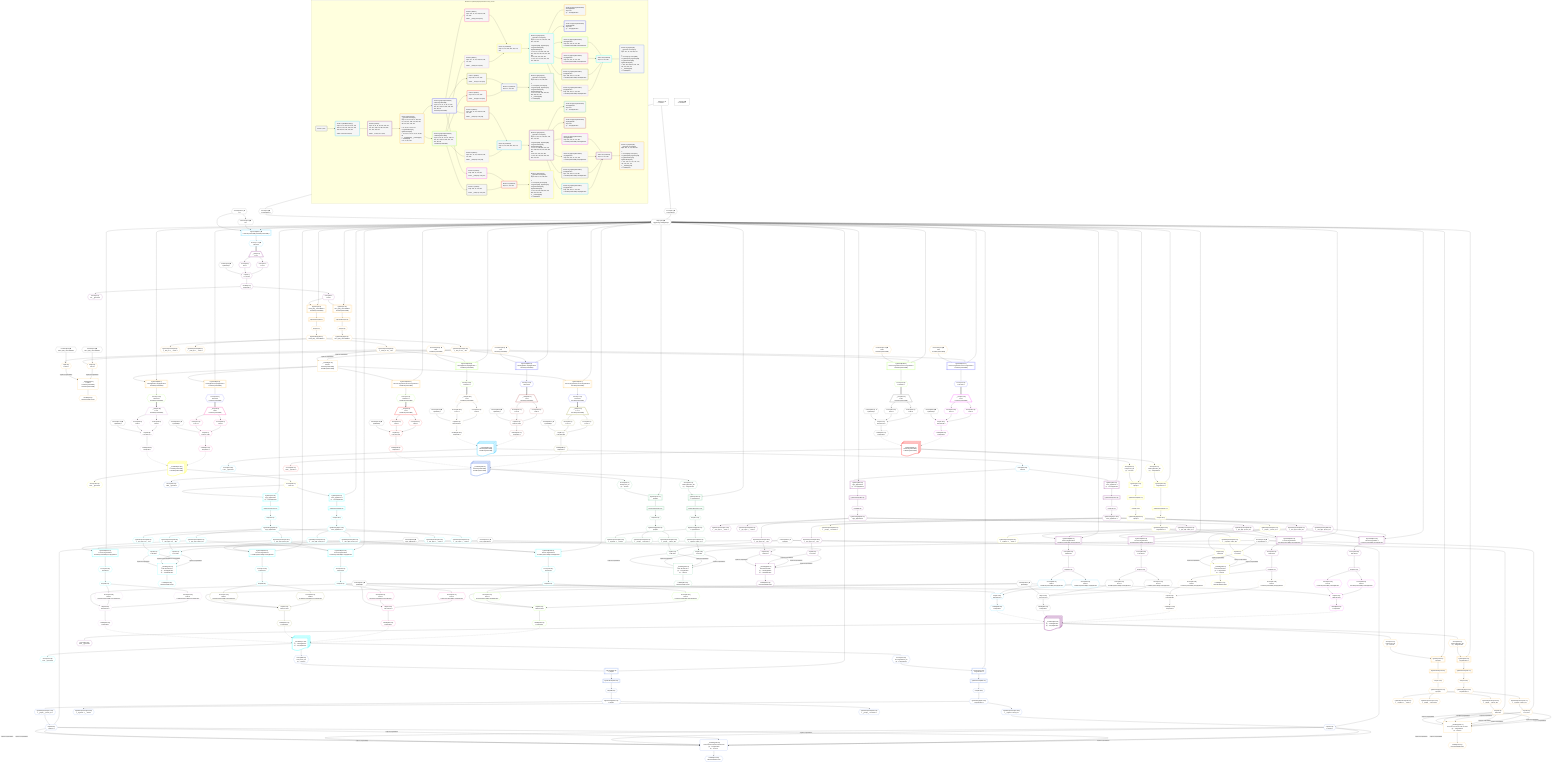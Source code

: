 %%{init: {'themeVariables': { 'fontSize': '12px'}}}%%
graph TD
    classDef path fill:#eee,stroke:#000,color:#000
    classDef plan fill:#fff,stroke-width:1px,color:#000
    classDef itemplan fill:#fff,stroke-width:2px,color:#000
    classDef unbatchedplan fill:#dff,stroke-width:1px,color:#000
    classDef sideeffectplan fill:#fcc,stroke-width:2px,color:#000
    classDef bucket fill:#f6f6f6,color:#000,stroke-width:2px,text-align:left

    subgraph "Buckets for queries/polymorphic/vulns.union_owners"
    Bucket0("Bucket 0 (root)"):::bucket
    Bucket1("Bucket 1 (nullableBoundary)<br />Deps: 11, 12, 786, 19, 51, 83, 139, 186, 147, 194, 237, 258, 279, 285, 349, 396, 357, 404, 443, 451<br /><br />ROOT Connectionᐸ8ᐳ[12]"):::bucket
    Bucket2("Bucket 2 (listItem)<br />Deps: 19, 11, 51, 83, 139, 186, 147, 194, 237, 258, 279, 285, 349, 396, 357, 404, 443, 451<br /><br />ROOT __Item{2}ᐸ777ᐳ[15]"):::bucket
    Bucket3("Bucket 3 (polymorphic)<br />__typename: Access[22]<br />Deps: 11, 23, 51, 83, 22, 139, 186, 147, 194, 237, 258, 279, 285, 349, 396, 357, 404, 443, 451<br /><br />1: 25, 39, 62, 75, 94, 107<br />2: PgSelectRows[34], PgSelectRows[48]<br />ᐳ: 33, 36, 47, 50, 52, 53, 56, 84, 85, 88<br />3: __DataOnly[55], __DataOnly[66]<br />ᐳ: Lambda[54]<br />4: 63, 76, 95, 108"):::bucket
    Bucket4("Bucket 4 (polymorphicPartition)<br />|FirstPartyVulnerability<br />Deps: 11, 52, 62, 75, 63, 76, 139, 186, 237, 258, 279, 285, 349, 396, 443, 451, 56<br />ᐳFirstPartyVulnerability"):::bucket
    Bucket5("Bucket 5 (polymorphicPartition)<br />|ThirdPartyVulnerability<br />Deps: 11, 84, 94, 107, 95, 108, 147, 194, 237, 258, 279, 285, 357, 404, 443, 451, 88<br />ᐳThirdPartyVulnerability"):::bucket
    Bucket6("Bucket 6 (listItem)<br />Deps: 139, 11, 237, 258, 443, 451, 279, 285<br /><br />ROOT __Item{6}ᐸ769ᐳ[120]"):::bucket
    Bucket7("Bucket 7 (listItem)<br />Deps: 186, 11, 279, 285<br /><br />ROOT __Item{7}ᐸ771ᐳ[123]"):::bucket
    Bucket8("Bucket 8 (listItem)<br />Deps: 147, 11, 237, 258, 443, 451, 279, 285<br /><br />ROOT __Item{8}ᐸ770ᐳ[126]"):::bucket
    Bucket9("Bucket 9 (listItem)<br />Deps: 194, 11, 279, 285<br /><br />ROOT __Item{9}ᐸ772ᐳ[129]"):::bucket
    Bucket10("Bucket 10 (combined)<br />Deps: 11, 237, 258, 443, 451, 279, 285"):::bucket
    Bucket11("Bucket 11 (polymorphic)<br />__typename: Access[152]<br />Deps: 11, 154, 237, 258, 152, 443, 451, 279, 285<br /><br />1: PgSelect[156], PgSelect[170]<br />2: PgSelectRows[165], PgSelectRows[179]<br />ᐳ: 164, 167, 178, 181, 238, 239, 242, 243, 244, 259, 260, 263, 264, 265<br />3: 241, 245, 266, 299, 320<br />ᐳ: 240, 778, 779, 780, 781, 254, 275, 308, 329"):::bucket
    Bucket12("Bucket 12 (combined)<br />Deps: 11, 279, 285"):::bucket
    Bucket13("Bucket 13 (polymorphic)<br />__typename: Access[199]<br />Deps: 198, 11, 279, 285, 199<br /><br />1: <br />ᐳ: Access[201], Access[215]<br />2: PgSelect[203], PgSelect[217]<br />3: PgSelectRows[212], PgSelectRows[226]<br />ᐳ: 211, 214, 225, 228, 280, 281, 284, 286, 287, 290<br />4: __DataOnly[283]<br />ᐳ: Lambda[282]"):::bucket
    Bucket14("Bucket 14 (listItem)<br />Deps: 349, 11, 237, 258, 443, 451, 279, 285<br /><br />ROOT __Item{14}ᐸ773ᐳ[229]"):::bucket
    Bucket15("Bucket 15 (listItem)<br />Deps: 396, 11, 279, 285<br /><br />ROOT __Item{15}ᐸ774ᐳ[231]"):::bucket
    Bucket16("Bucket 16 (listItem)<br />Deps: 357, 11, 237, 258, 443, 451, 279, 285<br /><br />ROOT __Item{16}ᐸ775ᐳ[233]"):::bucket
    Bucket17("Bucket 17 (listItem)<br />Deps: 404, 11, 279, 285<br /><br />ROOT __Item{17}ᐸ776ᐳ[235]"):::bucket
    Bucket18("Bucket 18 (combined)<br />Deps: 11, 237, 258, 443, 451, 279, 285"):::bucket
    Bucket19("Bucket 19 (polymorphic)<br />__typename: Access[362]<br />Deps: 11, 364, 237, 258, 362, 443, 451, 279, 285<br /><br />1: PgSelect[366], PgSelect[380]<br />2: PgSelectRows[375], PgSelectRows[389]<br />ᐳ: 374, 377, 388, 391, 503, 504, 507, 508, 509, 524, 525, 528, 529, 530<br />3: 506, 510, 531, 564, 585<br />ᐳ: 505, 782, 783, 784, 785, 519, 540, 573, 594"):::bucket
    Bucket20("Bucket 20 (polymorphicPartition)<br />|AwsApplication<br />Deps: 242<br />(2) ...ᐳAwsApplication"):::bucket
    Bucket21("Bucket 21 (polymorphicPartition)<br />|GcpApplication<br />Deps: 263<br />(2) ...ᐳGcpApplication"):::bucket
    Bucket22("Bucket 22 (polymorphicPartition)<br />|AwsApplication<br />Deps: 254, 443, 11, 279, 285<br />ᐳFirstPartyVulnerabilityᐳAwsApplication"):::bucket
    Bucket23("Bucket 23 (polymorphicPartition)<br />|GcpApplication<br />Deps: 275, 451, 11, 279, 285<br />ᐳFirstPartyVulnerabilityᐳGcpApplication"):::bucket
    Bucket24("Bucket 24 (polymorphicPartition)<br />|AwsApplication<br />Deps: 308, 443, 11, 279, 285<br />ᐳThirdPartyVulnerabilityᐳAwsApplication"):::bucket
    Bucket25("Bucket 25 (polymorphicPartition)<br />|GcpApplication<br />Deps: 329, 451, 11, 279, 285<br />ᐳThirdPartyVulnerabilityᐳGcpApplication"):::bucket
    Bucket26("Bucket 26 (combined)<br />Deps: 11, 279, 285"):::bucket
    Bucket27("Bucket 27 (polymorphic)<br />__typename: Access[409]<br />Deps: 408, 11, 279, 285, 409<br /><br />1: <br />ᐳ: Access[411], Access[425]<br />2: PgSelect[413], PgSelect[427]<br />3: PgSelectRows[422], PgSelectRows[436]<br />ᐳ: 421, 424, 435, 438, 545, 546, 549, 551, 552, 555<br />4: __DataOnly[548]<br />ᐳ: Lambda[547]"):::bucket
    Bucket28("Bucket 28 (combined)<br />Deps: 11, 279, 285"):::bucket
    Bucket29("Bucket 29 (polymorphic)<br />__typename: Access[472]<br />Deps: 471, 11, 279, 285, 472<br /><br />1: <br />ᐳ: Access[474], Access[488]<br />2: PgSelect[476], PgSelect[490]<br />3: PgSelectRows[485], PgSelectRows[499]<br />ᐳ: 484, 487, 498, 501, 611, 612, 615, 617, 618, 621<br />4: __DataOnly[614]<br />ᐳ: Lambda[613]"):::bucket
    Bucket30("Bucket 30 (polymorphicPartition)<br />|AwsApplication<br />Deps: 507<br />(2) ...ᐳAwsApplication"):::bucket
    Bucket31("Bucket 31 (polymorphicPartition)<br />|GcpApplication<br />Deps: 528<br />(2) ...ᐳGcpApplication"):::bucket
    Bucket32("Bucket 32 (polymorphicPartition)<br />|AwsApplication<br />Deps: 519, 443, 11, 279, 285<br />ᐳFirstPartyVulnerabilityᐳAwsApplication"):::bucket
    Bucket33("Bucket 33 (polymorphicPartition)<br />|GcpApplication<br />Deps: 540, 451, 11, 279, 285<br />ᐳFirstPartyVulnerabilityᐳGcpApplication"):::bucket
    Bucket34("Bucket 34 (polymorphicPartition)<br />|AwsApplication<br />Deps: 573, 443, 11, 279, 285<br />ᐳThirdPartyVulnerabilityᐳAwsApplication"):::bucket
    Bucket35("Bucket 35 (polymorphicPartition)<br />|GcpApplication<br />Deps: 594, 451, 11, 279, 285<br />ᐳThirdPartyVulnerabilityᐳGcpApplication"):::bucket
    Bucket36("Bucket 36 (combined)<br />Deps: 11, 279, 285"):::bucket
    Bucket37("Bucket 37 (polymorphic)<br />__typename: Access[691]<br />Deps: 690, 11, 279, 285, 691<br /><br />1: <br />ᐳ: Access[693], Access[707]<br />2: PgSelect[695], PgSelect[709]<br />3: PgSelectRows[704], PgSelectRows[718]<br />ᐳ: 703, 706, 717, 720, 722, 723, 726, 728, 729, 732<br />4: __DataOnly[725]<br />ᐳ: Lambda[724]"):::bucket
    end
    Bucket0 --> Bucket1
    Bucket1 --> Bucket2
    Bucket2 --> Bucket3
    Bucket3 --> Bucket4 & Bucket5
    Bucket4 --> Bucket6 & Bucket7 & Bucket14 & Bucket15
    Bucket5 --> Bucket8 & Bucket9 & Bucket16 & Bucket17
    Bucket6 --> Bucket10
    Bucket7 --> Bucket12
    Bucket8 --> Bucket10
    Bucket9 --> Bucket12
    Bucket10 --> Bucket11
    Bucket11 --> Bucket20 & Bucket21 & Bucket22 & Bucket23 & Bucket24 & Bucket25
    Bucket12 --> Bucket13
    Bucket14 --> Bucket18
    Bucket15 --> Bucket26
    Bucket16 --> Bucket18
    Bucket17 --> Bucket26
    Bucket18 --> Bucket19
    Bucket19 --> Bucket30 & Bucket31 & Bucket32 & Bucket33 & Bucket34 & Bucket35
    Bucket22 --> Bucket28
    Bucket23 --> Bucket28
    Bucket24 --> Bucket28
    Bucket25 --> Bucket28
    Bucket26 --> Bucket27
    Bucket28 --> Bucket29
    Bucket32 --> Bucket36
    Bucket33 --> Bucket36
    Bucket34 --> Bucket36
    Bucket35 --> Bucket36
    Bucket36 --> Bucket37

    %% plan dependencies
    Object11{{"Object[11∈0] ➊<br />ᐸ{pgSettings,withPgClient}ᐳ"}}:::plan
    Access9{{"Access[9∈0] ➊<br />ᐸ2.pgSettingsᐳ"}}:::plan
    Access10{{"Access[10∈0] ➊<br />ᐸ2.withPgClientᐳ"}}:::plan
    Access9 & Access10 --> Object11
    __Value2["__Value[2∈0] ➊<br />ᐸcontextᐳ"]:::plan
    __Value2 --> Access9
    __Value2 --> Access10
    Connection12{{"Connection[12∈0] ➊<br />ᐸ8ᐳ"}}:::plan
    Constant786{{"Constant[786∈0] ➊<br />ᐸ2ᐳ"}}:::plan
    Constant786 --> Connection12
    __Value4["__Value[4∈0] ➊<br />ᐸrootValueᐳ"]:::plan
    Constant19{{"Constant[19∈0] ➊<br />ᐸ[HIDDEN]ᐳ"}}:::plan
    Constant51{{"Constant[51∈0] ➊<br />ᐸ'first_party_vulnerabilities'ᐳ"}}:::plan
    Constant83{{"Constant[83∈0] ➊<br />ᐸ'third_party_vulnerabilities'ᐳ"}}:::plan
    Constant139{{"Constant[139∈0] ➊<br />ᐸ[HIDDEN]ᐳ"}}:::plan
    Constant147{{"Constant[147∈0] ➊<br />ᐸ[HIDDEN]ᐳ"}}:::plan
    Constant186{{"Constant[186∈0] ➊<br />ᐸ[HIDDEN]ᐳ"}}:::plan
    Constant194{{"Constant[194∈0] ➊<br />ᐸ[HIDDEN]ᐳ"}}:::plan
    Constant237{{"Constant[237∈0] ➊<br />ᐸ'aws_applications'ᐳ"}}:::plan
    Constant258{{"Constant[258∈0] ➊<br />ᐸ'gcp_applications'ᐳ"}}:::plan
    Constant279{{"Constant[279∈0] ➊<br />ᐸ'organizations'ᐳ"}}:::plan
    Constant285{{"Constant[285∈0] ➊<br />ᐸ'people'ᐳ"}}:::plan
    Constant349{{"Constant[349∈0] ➊<br />ᐸ[HIDDEN]ᐳ"}}:::plan
    Constant357{{"Constant[357∈0] ➊<br />ᐸ[HIDDEN]ᐳ"}}:::plan
    Constant396{{"Constant[396∈0] ➊<br />ᐸ[HIDDEN]ᐳ"}}:::plan
    Constant404{{"Constant[404∈0] ➊<br />ᐸ[HIDDEN]ᐳ"}}:::plan
    Constant443{{"Constant[443∈0] ➊<br />ᐸ[HIDDEN]ᐳ"}}:::plan
    Constant451{{"Constant[451∈0] ➊<br />ᐸ[HIDDEN]ᐳ"}}:::plan
    PgUnionAll13[["PgUnionAll[13∈1] ➊<br />ᐸFirstPartyVulnerability,ThirdPartyVulnerabilityᐳ"]]:::plan
    Object11 & Connection12 & Constant786 --> PgUnionAll13
    Access777{{"Access[777∈1] ➊<br />ᐸ13.itemsᐳ"}}:::plan
    PgUnionAll13 --> Access777
    List20{{"List[20∈2]<br />ᐸ17,18,19ᐳ"}}:::plan
    Access17{{"Access[17∈2]<br />ᐸ15.0ᐳ"}}:::plan
    Access18{{"Access[18∈2]<br />ᐸ15.1ᐳ"}}:::plan
    Access17 & Access18 & Constant19 --> List20
    __Item15[/"__Item[15∈2]<br />ᐸ777ᐳ"\]:::itemplan
    Access777 ==> __Item15
    __Item15 --> Access17
    __Item15 --> Access18
    Lambda21{{"Lambda[21∈2]<br />ᐸtoSpecifierᐳ"}}:::plan
    List20 --> Lambda21
    Access22{{"Access[22∈2]<br />ᐸ21.__typenameᐳ"}}:::plan
    Lambda21 --> Access22
    Access23{{"Access[23∈2]<br />ᐸ21.idᐳ"}}:::plan
    Lambda21 --> Access23
    PgSelect25[["PgSelect[25∈3]<br />ᐸfirst_party_vulnerabilitiesᐳ<br />ᐳFirstPartyVulnerability"]]:::plan
    Object11 & Access23 --> PgSelect25
    PgSelect39[["PgSelect[39∈3]<br />ᐸthird_party_vulnerabilitiesᐳ<br />ᐳThirdPartyVulnerability"]]:::plan
    Object11 & Access23 --> PgSelect39
    List53{{"List[53∈3]^<br />ᐸ51,52ᐳ"}}:::plan
    PgClassExpression52{{"PgClassExpression[52∈3]^<br />ᐸ__first_pa...ies__.”id”ᐳ"}}:::plan
    Constant51 & PgClassExpression52 --> List53
    __DataOnly55["__DataOnly[55∈3]<br />ᐸ53,85ᐳ<br />ᐳFirstPartyVulnerability<br />ᐳThirdPartyVulnerability"]:::plan
    List85{{"List[85∈3]^<br />ᐸ83,84ᐳ"}}:::plan
    List53 -->|"trapError;trapInhibited"| __DataOnly55
    List85 -->|"trapError;trapInhibited"| __DataOnly55
    PgUnionAll63[["PgUnionAll[63∈3]<br />ᐸAwsApplication,GcpApplicationᐳ<br />ᐳFirstPartyVulnerability"]]:::plan
    __DataOnly66["__DataOnly[66∈3]<br />ᐸ52,84ᐳ<br />ᐳFirstPartyVulnerability<br />ᐳThirdPartyVulnerability"]:::plan
    Object11 & __DataOnly66 --> PgUnionAll63
    PgClassExpression84{{"PgClassExpression[84∈3]^<br />ᐸ__third_pa...ies__.”id”ᐳ"}}:::plan
    PgClassExpression52 -->|"trapError;trapInhibited"| __DataOnly66
    PgClassExpression84 -->|"trapError;trapInhibited"| __DataOnly66
    PgUnionAll76[["PgUnionAll[76∈3]<br />ᐸPerson,Organization,Person,Organizationᐳ<br />ᐳFirstPartyVulnerability"]]:::plan
    Object11 & __DataOnly66 --> PgUnionAll76
    Constant83 & PgClassExpression84 --> List85
    PgUnionAll95[["PgUnionAll[95∈3]<br />ᐸAwsApplication,GcpApplicationᐳ<br />ᐳThirdPartyVulnerability"]]:::plan
    Object11 & __DataOnly66 --> PgUnionAll95
    PgUnionAll108[["PgUnionAll[108∈3]<br />ᐸPerson,Organization,Person,Organizationᐳ<br />ᐳThirdPartyVulnerability"]]:::plan
    Object11 & __DataOnly66 --> PgUnionAll108
    First33{{"First[33∈3]^"}}:::plan
    PgSelectRows34[["PgSelectRows[34∈3]^"]]:::plan
    PgSelectRows34 --> First33
    PgSelect25 --> PgSelectRows34
    PgSelectSingle36{{"PgSelectSingle[36∈3]^<br />ᐸfirst_party_vulnerabilitiesᐳ"}}:::plan
    First33 --> PgSelectSingle36
    First47{{"First[47∈3]^"}}:::plan
    PgSelectRows48[["PgSelectRows[48∈3]^"]]:::plan
    PgSelectRows48 --> First47
    PgSelect39 --> PgSelectRows48
    PgSelectSingle50{{"PgSelectSingle[50∈3]^<br />ᐸthird_party_vulnerabilitiesᐳ"}}:::plan
    First47 --> PgSelectSingle50
    PgSelectSingle36 --> PgClassExpression52
    Lambda54{{"Lambda[54∈3]^<br />ᐸbase64JSONEncodeᐳ"}}:::plan
    __DataOnly55 --> Lambda54
    PgClassExpression56{{"PgClassExpression[56∈3]^<br />ᐸ__first_pa...s__.”name”ᐳ"}}:::plan
    PgSelectSingle36 --> PgClassExpression56
    PgSelectSingle50 --> PgClassExpression84
    PgClassExpression88{{"PgClassExpression[88∈3]^<br />ᐸ__third_pa...s__.”name”ᐳ"}}:::plan
    PgSelectSingle50 --> PgClassExpression88
    Connection62{{"Connection[62∈3] ➊<br />ᐸ57ᐳ<br />ᐳFirstPartyVulnerability"}}:::plan
    Connection75{{"Connection[75∈3] ➊<br />ᐸ68ᐳ<br />ᐳFirstPartyVulnerability"}}:::plan
    Connection94{{"Connection[94∈3] ➊<br />ᐸ89ᐳ<br />ᐳThirdPartyVulnerability"}}:::plan
    Connection107{{"Connection[107∈3] ➊<br />ᐸ100ᐳ<br />ᐳThirdPartyVulnerability"}}:::plan
    PgUnionAll119[["PgUnionAll[119∈4]<br />ᐸAwsApplication,GcpApplicationᐳ<br />ᐳFirstPartyVulnerability"]]:::plan
    Object11 & PgClassExpression52 & Connection62 --> PgUnionAll119
    PgUnionAll122[["PgUnionAll[122∈4]<br />ᐸPerson,Organization,Person,Organizationᐳ<br />ᐳFirstPartyVulnerability"]]:::plan
    Object11 & PgClassExpression52 & Connection75 --> PgUnionAll122
    Access769{{"Access[769∈4]<br />ᐸ63.itemsᐳ<br />ᐳFirstPartyVulnerability"}}:::plan
    PgUnionAll63 --> Access769
    Access771{{"Access[771∈4]<br />ᐸ76.itemsᐳ<br />ᐳFirstPartyVulnerability"}}:::plan
    PgUnionAll76 --> Access771
    Access773{{"Access[773∈4]^<br />ᐸ119.itemsᐳ"}}:::plan
    PgUnionAll119 --> Access773
    Access774{{"Access[774∈4]^<br />ᐸ122.itemsᐳ"}}:::plan
    PgUnionAll122 --> Access774
    List140{{"List[140∈6]^<br />ᐸ135,137,139ᐳ"}}:::plan
    Access135{{"Access[135∈6]^<br />ᐸ120.0ᐳ"}}:::plan
    Access137{{"Access[137∈6]^<br />ᐸ120.1ᐳ"}}:::plan
    Access135 & Access137 & Constant139 --> List140
    __Item120[/"__Item[120∈6]<br />ᐸ769ᐳ<br />ᐳFirstPartyVulnerability"\]:::itemplan
    Access769 ==> __Item120
    __Item120 --> Access135
    __Item120 --> Access137
    Lambda141{{"Lambda[141∈6]^<br />ᐸtoSpecifierᐳ"}}:::plan
    List140 --> Lambda141
    Access152{{"Access[152∈10]^<br />ᐸ151.__typenameᐳ"}}:::plan
    __Value151:::plan@{shape: docs, label: "__Combined[151∈10]<br />ᐳFirstPartyVulnerability<br />ᐳThirdPartyVulnerability"}
    __Value151 --> Access152
    Access154{{"Access[154∈10]^<br />ᐸ151.idᐳ"}}:::plan
    __Value151 --> Access154
    __DataOnly241["__DataOnly[241∈11]<br />ᐸ239,260,239,260ᐳ<br />(2) ...ᐳAwsApplication<br />(2) ...ᐳGcpApplication"]:::plan
    List239{{"List[239∈11]^<br />ᐸ237,238ᐳ"}}:::plan
    List260{{"List[260∈11]^<br />ᐸ258,259ᐳ"}}:::plan
    List239 -->|"trapError;trapInhibited"| __DataOnly241
    List260 -->|"trapError;trapInhibited"| __DataOnly241
    List239 -->|"trapError;trapInhibited"| __DataOnly241
    List260 -->|"trapError;trapInhibited"| __DataOnly241
    PgUnionAll245[["PgUnionAll[245∈11]<br />ᐸPerson,Organizationᐳ<br />ᐳFirstPartyVulnerabilityᐳAwsApplication"]]:::plan
    PgClassExpression243{{"PgClassExpression[243∈11]^<br />ᐸ__aws_appl...person_id”ᐳ"}}:::plan
    PgClassExpression244{{"PgClassExpression[244∈11]^<br />ᐸ__aws_appl...zation_id”ᐳ"}}:::plan
    Object11 & PgClassExpression243 & PgClassExpression244 --> PgUnionAll245
    PgUnionAll266[["PgUnionAll[266∈11]<br />ᐸPerson,Organizationᐳ<br />ᐳFirstPartyVulnerabilityᐳGcpApplication"]]:::plan
    PgClassExpression264{{"PgClassExpression[264∈11]^<br />ᐸ__gcp_appl...person_id”ᐳ"}}:::plan
    PgClassExpression265{{"PgClassExpression[265∈11]^<br />ᐸ__gcp_appl...zation_id”ᐳ"}}:::plan
    Object11 & PgClassExpression264 & PgClassExpression265 --> PgUnionAll266
    PgUnionAll299[["PgUnionAll[299∈11]<br />ᐸPerson,Organizationᐳ<br />ᐳThirdPartyVulnerabilityᐳAwsApplication"]]:::plan
    Object11 & PgClassExpression243 & PgClassExpression244 --> PgUnionAll299
    PgUnionAll320[["PgUnionAll[320∈11]<br />ᐸPerson,Organizationᐳ<br />ᐳThirdPartyVulnerabilityᐳGcpApplication"]]:::plan
    Object11 & PgClassExpression264 & PgClassExpression265 --> PgUnionAll320
    PgSelect156[["PgSelect[156∈11]<br />ᐸaws_applicationsᐳ<br />(2) ...ᐳAwsApplication"]]:::plan
    Object11 & Access154 --> PgSelect156
    PgSelect170[["PgSelect[170∈11]<br />ᐸgcp_applicationsᐳ<br />(2) ...ᐳGcpApplication"]]:::plan
    Object11 & Access154 --> PgSelect170
    PgClassExpression238{{"PgClassExpression[238∈11]^<br />ᐸ__aws_appl...ons__.”id”ᐳ"}}:::plan
    Constant237 & PgClassExpression238 --> List239
    PgClassExpression259{{"PgClassExpression[259∈11]^<br />ᐸ__gcp_appl...ons__.”id”ᐳ"}}:::plan
    Constant258 & PgClassExpression259 --> List260
    First164{{"First[164∈11]^"}}:::plan
    PgSelectRows165[["PgSelectRows[165∈11]^"]]:::plan
    PgSelectRows165 --> First164
    PgSelect156 --> PgSelectRows165
    PgSelectSingle167{{"PgSelectSingle[167∈11]^<br />ᐸaws_applicationsᐳ"}}:::plan
    First164 --> PgSelectSingle167
    First178{{"First[178∈11]^"}}:::plan
    PgSelectRows179[["PgSelectRows[179∈11]^"]]:::plan
    PgSelectRows179 --> First178
    PgSelect170 --> PgSelectRows179
    PgSelectSingle181{{"PgSelectSingle[181∈11]^<br />ᐸgcp_applicationsᐳ"}}:::plan
    First178 --> PgSelectSingle181
    PgSelectSingle167 --> PgClassExpression238
    Lambda240{{"Lambda[240∈11]^<br />ᐸbase64JSONEncodeᐳ"}}:::plan
    __DataOnly241 --> Lambda240
    PgClassExpression242{{"PgClassExpression[242∈11]^<br />ᐸ__aws_appl...s__.”name”ᐳ"}}:::plan
    PgSelectSingle167 --> PgClassExpression242
    PgSelectSingle167 --> PgClassExpression243
    PgSelectSingle167 --> PgClassExpression244
    First254{{"First[254∈11]^"}}:::plan
    Access778{{"Access[778∈11]^<br />ᐸ245.itemsᐳ"}}:::plan
    Access778 --> First254
    PgSelectSingle181 --> PgClassExpression259
    PgClassExpression263{{"PgClassExpression[263∈11]^<br />ᐸ__gcp_appl...s__.”name”ᐳ"}}:::plan
    PgSelectSingle181 --> PgClassExpression263
    PgSelectSingle181 --> PgClassExpression264
    PgSelectSingle181 --> PgClassExpression265
    First275{{"First[275∈11]^"}}:::plan
    Access780{{"Access[780∈11]^<br />ᐸ266.itemsᐳ"}}:::plan
    Access780 --> First275
    First308{{"First[308∈11]^"}}:::plan
    Access779{{"Access[779∈11]^<br />ᐸ299.itemsᐳ"}}:::plan
    Access779 --> First308
    First329{{"First[329∈11]^"}}:::plan
    Access781{{"Access[781∈11]^<br />ᐸ320.itemsᐳ"}}:::plan
    Access781 --> First329
    PgUnionAll245 --> Access778
    PgUnionAll299 --> Access779
    PgUnionAll266 --> Access780
    PgUnionAll320 --> Access781
    List444{{"List[444∈22]^<br />ᐸ439,441,443ᐳ"}}:::plan
    Access439{{"Access[439∈22]<br />ᐸ254.0ᐳ<br />ᐳFirstPartyVulnerabilityᐳAwsApplication"}}:::plan
    Access441{{"Access[441∈22]<br />ᐸ254.1ᐳ<br />ᐳFirstPartyVulnerabilityᐳAwsApplication"}}:::plan
    Access439 & Access441 & Constant443 --> List444
    First254 --> Access439
    First254 --> Access441
    Lambda445{{"Lambda[445∈22]^<br />ᐸtoSpecifierᐳ"}}:::plan
    List444 --> Lambda445
    Access472{{"Access[472∈28]^<br />ᐸ471.__typenameᐳ"}}:::plan
    __Value471:::plan@{shape: docs, label: "__Combined[471∈28]<br />(2) ...ᐳAwsApplication<br />(2) ...ᐳGcpApplication"}
    __Value471 --> Access472
    __DataOnly614["__DataOnly[614∈29]<br />ᐸ612,618,612,618,612,618,612,618ᐳ<br />(4) ...ᐳOrganization<br />(4) ...ᐳPerson"]:::plan
    List612{{"List[612∈29]^<br />ᐸ279,611ᐳ"}}:::plan
    List618{{"List[618∈29]^<br />ᐸ285,617ᐳ"}}:::plan
    List612 -->|"trapError;trapInhibited"| __DataOnly614
    List618 -->|"trapError;trapInhibited"| __DataOnly614
    List612 -->|"trapError;trapInhibited"| __DataOnly614
    List618 -->|"trapError;trapInhibited"| __DataOnly614
    List612 -->|"trapError;trapInhibited"| __DataOnly614
    List618 -->|"trapError;trapInhibited"| __DataOnly614
    List612 -->|"trapError;trapInhibited"| __DataOnly614
    List618 -->|"trapError;trapInhibited"| __DataOnly614
    PgSelect476[["PgSelect[476∈29]^<br />ᐸorganizationsᐳ"]]:::plan
    Access474{{"Access[474∈29]<br />ᐸ471.organization_idᐳ<br />(4) ...ᐳOrganization"}}:::plan
    Object11 & Access474 --> PgSelect476
    PgSelect490[["PgSelect[490∈29]^<br />ᐸpeopleᐳ"]]:::plan
    Access488{{"Access[488∈29]<br />ᐸ471.person_idᐳ<br />(4) ...ᐳPerson"}}:::plan
    Object11 & Access488 --> PgSelect490
    PgClassExpression611{{"PgClassExpression[611∈29]^<br />ᐸ__organiza...zation_id”ᐳ"}}:::plan
    Constant279 & PgClassExpression611 --> List612
    PgClassExpression617{{"PgClassExpression[617∈29]^<br />ᐸ__people__.”person_id”ᐳ"}}:::plan
    Constant285 & PgClassExpression617 --> List618
    __Value471 --> Access474
    First484{{"First[484∈29]^"}}:::plan
    PgSelectRows485[["PgSelectRows[485∈29]^"]]:::plan
    PgSelectRows485 --> First484
    PgSelect476 --> PgSelectRows485
    PgSelectSingle487{{"PgSelectSingle[487∈29]^<br />ᐸorganizationsᐳ"}}:::plan
    First484 --> PgSelectSingle487
    __Value471 --> Access488
    First498{{"First[498∈29]^"}}:::plan
    PgSelectRows499[["PgSelectRows[499∈29]^"]]:::plan
    PgSelectRows499 --> First498
    PgSelect490 --> PgSelectRows499
    PgSelectSingle501{{"PgSelectSingle[501∈29]^<br />ᐸpeopleᐳ"}}:::plan
    First498 --> PgSelectSingle501
    PgSelectSingle487 --> PgClassExpression611
    Lambda613{{"Lambda[613∈29]^<br />ᐸbase64JSONEncodeᐳ"}}:::plan
    __DataOnly614 --> Lambda613
    PgClassExpression615{{"PgClassExpression[615∈29]^<br />ᐸ__organiza...s__.”name”ᐳ"}}:::plan
    PgSelectSingle487 --> PgClassExpression615
    PgSelectSingle501 --> PgClassExpression617
    PgClassExpression621{{"PgClassExpression[621∈29]^<br />ᐸ__people__.”username”ᐳ"}}:::plan
    PgSelectSingle501 --> PgClassExpression621
    List452{{"List[452∈23]^<br />ᐸ447,449,451ᐳ"}}:::plan
    Access447{{"Access[447∈23]<br />ᐸ275.0ᐳ<br />ᐳFirstPartyVulnerabilityᐳGcpApplication"}}:::plan
    Access449{{"Access[449∈23]<br />ᐸ275.1ᐳ<br />ᐳFirstPartyVulnerabilityᐳGcpApplication"}}:::plan
    Access447 & Access449 & Constant451 --> List452
    First275 --> Access447
    First275 --> Access449
    Lambda453{{"Lambda[453∈23]^<br />ᐸtoSpecifierᐳ"}}:::plan
    List452 --> Lambda453
    List460{{"List[460∈24]^<br />ᐸ455,457,443ᐳ"}}:::plan
    Access455{{"Access[455∈24]<br />ᐸ308.0ᐳ<br />ᐳThirdPartyVulnerabilityᐳAwsApplication"}}:::plan
    Access457{{"Access[457∈24]<br />ᐸ308.1ᐳ<br />ᐳThirdPartyVulnerabilityᐳAwsApplication"}}:::plan
    Access455 & Access457 & Constant443 --> List460
    First308 --> Access455
    First308 --> Access457
    Lambda461{{"Lambda[461∈24]^<br />ᐸtoSpecifierᐳ"}}:::plan
    List460 --> Lambda461
    List468{{"List[468∈25]^<br />ᐸ463,465,451ᐳ"}}:::plan
    Access463{{"Access[463∈25]<br />ᐸ329.0ᐳ<br />ᐳThirdPartyVulnerabilityᐳGcpApplication"}}:::plan
    Access465{{"Access[465∈25]<br />ᐸ329.1ᐳ<br />ᐳThirdPartyVulnerabilityᐳGcpApplication"}}:::plan
    Access463 & Access465 & Constant451 --> List468
    First329 --> Access463
    First329 --> Access465
    Lambda469{{"Lambda[469∈25]^<br />ᐸtoSpecifierᐳ"}}:::plan
    List468 --> Lambda469
    List187{{"List[187∈7]^<br />ᐸ182,184,186ᐳ"}}:::plan
    Access182{{"Access[182∈7]^<br />ᐸ123.0ᐳ"}}:::plan
    Access184{{"Access[184∈7]^<br />ᐸ123.1ᐳ"}}:::plan
    Access182 & Access184 & Constant186 --> List187
    __Item123[/"__Item[123∈7]<br />ᐸ771ᐳ<br />ᐳFirstPartyVulnerability"\]:::itemplan
    Access771 ==> __Item123
    __Item123 --> Access182
    __Item123 --> Access184
    Lambda188{{"Lambda[188∈7]^<br />ᐸtoSpecifierᐳ"}}:::plan
    List187 --> Lambda188
    Access199{{"Access[199∈12]^<br />ᐸ198.__typenameᐳ"}}:::plan
    __Value198:::plan@{shape: docs, label: "__Combined[198∈12]<br />ᐳFirstPartyVulnerability<br />ᐳThirdPartyVulnerability"}
    __Value198 --> Access199
    __DataOnly283["__DataOnly[283∈13]<br />ᐸ281,287,281,287ᐳ<br />(2) ...ᐳOrganization<br />(2) ...ᐳPerson"]:::plan
    List281{{"List[281∈13]^<br />ᐸ279,280ᐳ"}}:::plan
    List287{{"List[287∈13]^<br />ᐸ285,286ᐳ"}}:::plan
    List281 -->|"trapError;trapInhibited"| __DataOnly283
    List287 -->|"trapError;trapInhibited"| __DataOnly283
    List281 -->|"trapError;trapInhibited"| __DataOnly283
    List287 -->|"trapError;trapInhibited"| __DataOnly283
    PgSelect203[["PgSelect[203∈13]^<br />ᐸorganizationsᐳ"]]:::plan
    Access201{{"Access[201∈13]<br />ᐸ198.organization_idᐳ<br />(2) ...ᐳOrganization"}}:::plan
    Object11 & Access201 --> PgSelect203
    PgSelect217[["PgSelect[217∈13]^<br />ᐸpeopleᐳ"]]:::plan
    Access215{{"Access[215∈13]<br />ᐸ198.person_idᐳ<br />(2) ...ᐳPerson"}}:::plan
    Object11 & Access215 --> PgSelect217
    PgClassExpression280{{"PgClassExpression[280∈13]^<br />ᐸ__organiza...zation_id”ᐳ"}}:::plan
    Constant279 & PgClassExpression280 --> List281
    PgClassExpression286{{"PgClassExpression[286∈13]^<br />ᐸ__people__.”person_id”ᐳ"}}:::plan
    Constant285 & PgClassExpression286 --> List287
    __Value198 --> Access201
    First211{{"First[211∈13]^"}}:::plan
    PgSelectRows212[["PgSelectRows[212∈13]^"]]:::plan
    PgSelectRows212 --> First211
    PgSelect203 --> PgSelectRows212
    PgSelectSingle214{{"PgSelectSingle[214∈13]^<br />ᐸorganizationsᐳ"}}:::plan
    First211 --> PgSelectSingle214
    __Value198 --> Access215
    First225{{"First[225∈13]^"}}:::plan
    PgSelectRows226[["PgSelectRows[226∈13]^"]]:::plan
    PgSelectRows226 --> First225
    PgSelect217 --> PgSelectRows226
    PgSelectSingle228{{"PgSelectSingle[228∈13]^<br />ᐸpeopleᐳ"}}:::plan
    First225 --> PgSelectSingle228
    PgSelectSingle214 --> PgClassExpression280
    Lambda282{{"Lambda[282∈13]^<br />ᐸbase64JSONEncodeᐳ"}}:::plan
    __DataOnly283 --> Lambda282
    PgClassExpression284{{"PgClassExpression[284∈13]^<br />ᐸ__organiza...s__.”name”ᐳ"}}:::plan
    PgSelectSingle214 --> PgClassExpression284
    PgSelectSingle228 --> PgClassExpression286
    PgClassExpression290{{"PgClassExpression[290∈13]^<br />ᐸ__people__.”username”ᐳ"}}:::plan
    PgSelectSingle228 --> PgClassExpression290
    List350{{"List[350∈14]^<br />ᐸ345,347,349ᐳ"}}:::plan
    Access345{{"Access[345∈14]^<br />ᐸ229.0ᐳ"}}:::plan
    Access347{{"Access[347∈14]^<br />ᐸ229.1ᐳ"}}:::plan
    Access345 & Access347 & Constant349 --> List350
    __Item229[/"__Item[229∈14]<br />ᐸ773ᐳ<br />ᐳFirstPartyVulnerability"\]:::itemplan
    Access773 ==> __Item229
    __Item229 --> Access345
    __Item229 --> Access347
    Lambda351{{"Lambda[351∈14]^<br />ᐸtoSpecifierᐳ"}}:::plan
    List350 --> Lambda351
    Access362{{"Access[362∈18]^<br />ᐸ361.__typenameᐳ"}}:::plan
    __Value361:::plan@{shape: docs, label: "__Combined[361∈18]<br />ᐳFirstPartyVulnerability<br />ᐳThirdPartyVulnerability"}
    __Value361 --> Access362
    Access364{{"Access[364∈18]^<br />ᐸ361.idᐳ"}}:::plan
    __Value361 --> Access364
    __DataOnly506["__DataOnly[506∈19]<br />ᐸ504,525,504,525ᐳ<br />(2) ...ᐳAwsApplication<br />(2) ...ᐳGcpApplication"]:::plan
    List504{{"List[504∈19]^<br />ᐸ237,503ᐳ"}}:::plan
    List525{{"List[525∈19]^<br />ᐸ258,524ᐳ"}}:::plan
    List504 -->|"trapError;trapInhibited"| __DataOnly506
    List525 -->|"trapError;trapInhibited"| __DataOnly506
    List504 -->|"trapError;trapInhibited"| __DataOnly506
    List525 -->|"trapError;trapInhibited"| __DataOnly506
    PgUnionAll510[["PgUnionAll[510∈19]<br />ᐸPerson,Organizationᐳ<br />ᐳFirstPartyVulnerabilityᐳAwsApplication"]]:::plan
    PgClassExpression508{{"PgClassExpression[508∈19]^<br />ᐸ__aws_appl...person_id”ᐳ"}}:::plan
    PgClassExpression509{{"PgClassExpression[509∈19]^<br />ᐸ__aws_appl...zation_id”ᐳ"}}:::plan
    Object11 & PgClassExpression508 & PgClassExpression509 --> PgUnionAll510
    PgUnionAll531[["PgUnionAll[531∈19]<br />ᐸPerson,Organizationᐳ<br />ᐳFirstPartyVulnerabilityᐳGcpApplication"]]:::plan
    PgClassExpression529{{"PgClassExpression[529∈19]^<br />ᐸ__gcp_appl...person_id”ᐳ"}}:::plan
    PgClassExpression530{{"PgClassExpression[530∈19]^<br />ᐸ__gcp_appl...zation_id”ᐳ"}}:::plan
    Object11 & PgClassExpression529 & PgClassExpression530 --> PgUnionAll531
    PgUnionAll564[["PgUnionAll[564∈19]<br />ᐸPerson,Organizationᐳ<br />ᐳThirdPartyVulnerabilityᐳAwsApplication"]]:::plan
    Object11 & PgClassExpression508 & PgClassExpression509 --> PgUnionAll564
    PgUnionAll585[["PgUnionAll[585∈19]<br />ᐸPerson,Organizationᐳ<br />ᐳThirdPartyVulnerabilityᐳGcpApplication"]]:::plan
    Object11 & PgClassExpression529 & PgClassExpression530 --> PgUnionAll585
    PgSelect366[["PgSelect[366∈19]<br />ᐸaws_applicationsᐳ<br />(2) ...ᐳAwsApplication"]]:::plan
    Object11 & Access364 --> PgSelect366
    PgSelect380[["PgSelect[380∈19]<br />ᐸgcp_applicationsᐳ<br />(2) ...ᐳGcpApplication"]]:::plan
    Object11 & Access364 --> PgSelect380
    PgClassExpression503{{"PgClassExpression[503∈19]^<br />ᐸ__aws_appl...ons__.”id”ᐳ"}}:::plan
    Constant237 & PgClassExpression503 --> List504
    PgClassExpression524{{"PgClassExpression[524∈19]^<br />ᐸ__gcp_appl...ons__.”id”ᐳ"}}:::plan
    Constant258 & PgClassExpression524 --> List525
    First374{{"First[374∈19]^"}}:::plan
    PgSelectRows375[["PgSelectRows[375∈19]^"]]:::plan
    PgSelectRows375 --> First374
    PgSelect366 --> PgSelectRows375
    PgSelectSingle377{{"PgSelectSingle[377∈19]^<br />ᐸaws_applicationsᐳ"}}:::plan
    First374 --> PgSelectSingle377
    First388{{"First[388∈19]^"}}:::plan
    PgSelectRows389[["PgSelectRows[389∈19]^"]]:::plan
    PgSelectRows389 --> First388
    PgSelect380 --> PgSelectRows389
    PgSelectSingle391{{"PgSelectSingle[391∈19]^<br />ᐸgcp_applicationsᐳ"}}:::plan
    First388 --> PgSelectSingle391
    PgSelectSingle377 --> PgClassExpression503
    Lambda505{{"Lambda[505∈19]^<br />ᐸbase64JSONEncodeᐳ"}}:::plan
    __DataOnly506 --> Lambda505
    PgClassExpression507{{"PgClassExpression[507∈19]^<br />ᐸ__aws_appl...s__.”name”ᐳ"}}:::plan
    PgSelectSingle377 --> PgClassExpression507
    PgSelectSingle377 --> PgClassExpression508
    PgSelectSingle377 --> PgClassExpression509
    First519{{"First[519∈19]^"}}:::plan
    Access782{{"Access[782∈19]^<br />ᐸ510.itemsᐳ"}}:::plan
    Access782 --> First519
    PgSelectSingle391 --> PgClassExpression524
    PgClassExpression528{{"PgClassExpression[528∈19]^<br />ᐸ__gcp_appl...s__.”name”ᐳ"}}:::plan
    PgSelectSingle391 --> PgClassExpression528
    PgSelectSingle391 --> PgClassExpression529
    PgSelectSingle391 --> PgClassExpression530
    First540{{"First[540∈19]^"}}:::plan
    Access784{{"Access[784∈19]^<br />ᐸ531.itemsᐳ"}}:::plan
    Access784 --> First540
    First573{{"First[573∈19]^"}}:::plan
    Access783{{"Access[783∈19]^<br />ᐸ564.itemsᐳ"}}:::plan
    Access783 --> First573
    First594{{"First[594∈19]^"}}:::plan
    Access785{{"Access[785∈19]^<br />ᐸ585.itemsᐳ"}}:::plan
    Access785 --> First594
    PgUnionAll510 --> Access782
    PgUnionAll564 --> Access783
    PgUnionAll531 --> Access784
    PgUnionAll585 --> Access785
    List663{{"List[663∈32]^<br />ᐸ658,660,443ᐳ"}}:::plan
    Access658{{"Access[658∈32]<br />ᐸ519.0ᐳ<br />ᐳFirstPartyVulnerabilityᐳAwsApplication"}}:::plan
    Access660{{"Access[660∈32]<br />ᐸ519.1ᐳ<br />ᐳFirstPartyVulnerabilityᐳAwsApplication"}}:::plan
    Access658 & Access660 & Constant443 --> List663
    First519 --> Access658
    First519 --> Access660
    Lambda664{{"Lambda[664∈32]^<br />ᐸtoSpecifierᐳ"}}:::plan
    List663 --> Lambda664
    Access691{{"Access[691∈36]^<br />ᐸ690.__typenameᐳ"}}:::plan
    __Value690:::plan@{shape: docs, label: "__Combined[690∈36]<br />(2) ...ᐳAwsApplication<br />(2) ...ᐳGcpApplication"}
    __Value690 --> Access691
    __DataOnly725["__DataOnly[725∈37]<br />ᐸ723,729,723,729,723,729,723,729ᐳ<br />(4) ...ᐳOrganization<br />(4) ...ᐳPerson"]:::plan
    List723{{"List[723∈37]^<br />ᐸ279,722ᐳ"}}:::plan
    List729{{"List[729∈37]^<br />ᐸ285,728ᐳ"}}:::plan
    List723 -->|"trapError;trapInhibited"| __DataOnly725
    List729 -->|"trapError;trapInhibited"| __DataOnly725
    List723 -->|"trapError;trapInhibited"| __DataOnly725
    List729 -->|"trapError;trapInhibited"| __DataOnly725
    List723 -->|"trapError;trapInhibited"| __DataOnly725
    List729 -->|"trapError;trapInhibited"| __DataOnly725
    List723 -->|"trapError;trapInhibited"| __DataOnly725
    List729 -->|"trapError;trapInhibited"| __DataOnly725
    PgSelect695[["PgSelect[695∈37]^<br />ᐸorganizationsᐳ"]]:::plan
    Access693{{"Access[693∈37]<br />ᐸ690.organization_idᐳ<br />(4) ...ᐳOrganization"}}:::plan
    Object11 & Access693 --> PgSelect695
    PgSelect709[["PgSelect[709∈37]^<br />ᐸpeopleᐳ"]]:::plan
    Access707{{"Access[707∈37]<br />ᐸ690.person_idᐳ<br />(4) ...ᐳPerson"}}:::plan
    Object11 & Access707 --> PgSelect709
    PgClassExpression722{{"PgClassExpression[722∈37]^<br />ᐸ__organiza...zation_id”ᐳ"}}:::plan
    Constant279 & PgClassExpression722 --> List723
    PgClassExpression728{{"PgClassExpression[728∈37]^<br />ᐸ__people__.”person_id”ᐳ"}}:::plan
    Constant285 & PgClassExpression728 --> List729
    __Value690 --> Access693
    First703{{"First[703∈37]^"}}:::plan
    PgSelectRows704[["PgSelectRows[704∈37]^"]]:::plan
    PgSelectRows704 --> First703
    PgSelect695 --> PgSelectRows704
    PgSelectSingle706{{"PgSelectSingle[706∈37]^<br />ᐸorganizationsᐳ"}}:::plan
    First703 --> PgSelectSingle706
    __Value690 --> Access707
    First717{{"First[717∈37]^"}}:::plan
    PgSelectRows718[["PgSelectRows[718∈37]^"]]:::plan
    PgSelectRows718 --> First717
    PgSelect709 --> PgSelectRows718
    PgSelectSingle720{{"PgSelectSingle[720∈37]^<br />ᐸpeopleᐳ"}}:::plan
    First717 --> PgSelectSingle720
    PgSelectSingle706 --> PgClassExpression722
    Lambda724{{"Lambda[724∈37]^<br />ᐸbase64JSONEncodeᐳ"}}:::plan
    __DataOnly725 --> Lambda724
    PgClassExpression726{{"PgClassExpression[726∈37]^<br />ᐸ__organiza...s__.”name”ᐳ"}}:::plan
    PgSelectSingle706 --> PgClassExpression726
    PgSelectSingle720 --> PgClassExpression728
    PgClassExpression732{{"PgClassExpression[732∈37]^<br />ᐸ__people__.”username”ᐳ"}}:::plan
    PgSelectSingle720 --> PgClassExpression732
    List671{{"List[671∈33]^<br />ᐸ666,668,451ᐳ"}}:::plan
    Access666{{"Access[666∈33]<br />ᐸ540.0ᐳ<br />ᐳFirstPartyVulnerabilityᐳGcpApplication"}}:::plan
    Access668{{"Access[668∈33]<br />ᐸ540.1ᐳ<br />ᐳFirstPartyVulnerabilityᐳGcpApplication"}}:::plan
    Access666 & Access668 & Constant451 --> List671
    First540 --> Access666
    First540 --> Access668
    Lambda672{{"Lambda[672∈33]^<br />ᐸtoSpecifierᐳ"}}:::plan
    List671 --> Lambda672
    List679{{"List[679∈34]^<br />ᐸ674,676,443ᐳ"}}:::plan
    Access674{{"Access[674∈34]<br />ᐸ573.0ᐳ<br />ᐳThirdPartyVulnerabilityᐳAwsApplication"}}:::plan
    Access676{{"Access[676∈34]<br />ᐸ573.1ᐳ<br />ᐳThirdPartyVulnerabilityᐳAwsApplication"}}:::plan
    Access674 & Access676 & Constant443 --> List679
    First573 --> Access674
    First573 --> Access676
    Lambda680{{"Lambda[680∈34]^<br />ᐸtoSpecifierᐳ"}}:::plan
    List679 --> Lambda680
    List687{{"List[687∈35]^<br />ᐸ682,684,451ᐳ"}}:::plan
    Access682{{"Access[682∈35]<br />ᐸ594.0ᐳ<br />ᐳThirdPartyVulnerabilityᐳGcpApplication"}}:::plan
    Access684{{"Access[684∈35]<br />ᐸ594.1ᐳ<br />ᐳThirdPartyVulnerabilityᐳGcpApplication"}}:::plan
    Access682 & Access684 & Constant451 --> List687
    First594 --> Access682
    First594 --> Access684
    Lambda688{{"Lambda[688∈35]^<br />ᐸtoSpecifierᐳ"}}:::plan
    List687 --> Lambda688
    List397{{"List[397∈15]^<br />ᐸ392,394,396ᐳ"}}:::plan
    Access392{{"Access[392∈15]^<br />ᐸ231.0ᐳ"}}:::plan
    Access394{{"Access[394∈15]^<br />ᐸ231.1ᐳ"}}:::plan
    Access392 & Access394 & Constant396 --> List397
    __Item231[/"__Item[231∈15]<br />ᐸ774ᐳ<br />ᐳFirstPartyVulnerability"\]:::itemplan
    Access774 ==> __Item231
    __Item231 --> Access392
    __Item231 --> Access394
    Lambda398{{"Lambda[398∈15]^<br />ᐸtoSpecifierᐳ"}}:::plan
    List397 --> Lambda398
    Access409{{"Access[409∈26]^<br />ᐸ408.__typenameᐳ"}}:::plan
    __Value408:::plan@{shape: docs, label: "__Combined[408∈26]<br />ᐳFirstPartyVulnerability<br />ᐳThirdPartyVulnerability"}
    __Value408 --> Access409
    __DataOnly548["__DataOnly[548∈27]<br />ᐸ546,552,546,552ᐳ<br />(2) ...ᐳOrganization<br />(2) ...ᐳPerson"]:::plan
    List546{{"List[546∈27]^<br />ᐸ279,545ᐳ"}}:::plan
    List552{{"List[552∈27]^<br />ᐸ285,551ᐳ"}}:::plan
    List546 -->|"trapError;trapInhibited"| __DataOnly548
    List552 -->|"trapError;trapInhibited"| __DataOnly548
    List546 -->|"trapError;trapInhibited"| __DataOnly548
    List552 -->|"trapError;trapInhibited"| __DataOnly548
    PgSelect413[["PgSelect[413∈27]^<br />ᐸorganizationsᐳ"]]:::plan
    Access411{{"Access[411∈27]<br />ᐸ408.organization_idᐳ<br />(2) ...ᐳOrganization"}}:::plan
    Object11 & Access411 --> PgSelect413
    PgSelect427[["PgSelect[427∈27]^<br />ᐸpeopleᐳ"]]:::plan
    Access425{{"Access[425∈27]<br />ᐸ408.person_idᐳ<br />(2) ...ᐳPerson"}}:::plan
    Object11 & Access425 --> PgSelect427
    PgClassExpression545{{"PgClassExpression[545∈27]^<br />ᐸ__organiza...zation_id”ᐳ"}}:::plan
    Constant279 & PgClassExpression545 --> List546
    PgClassExpression551{{"PgClassExpression[551∈27]^<br />ᐸ__people__.”person_id”ᐳ"}}:::plan
    Constant285 & PgClassExpression551 --> List552
    __Value408 --> Access411
    First421{{"First[421∈27]^"}}:::plan
    PgSelectRows422[["PgSelectRows[422∈27]^"]]:::plan
    PgSelectRows422 --> First421
    PgSelect413 --> PgSelectRows422
    PgSelectSingle424{{"PgSelectSingle[424∈27]^<br />ᐸorganizationsᐳ"}}:::plan
    First421 --> PgSelectSingle424
    __Value408 --> Access425
    First435{{"First[435∈27]^"}}:::plan
    PgSelectRows436[["PgSelectRows[436∈27]^"]]:::plan
    PgSelectRows436 --> First435
    PgSelect427 --> PgSelectRows436
    PgSelectSingle438{{"PgSelectSingle[438∈27]^<br />ᐸpeopleᐳ"}}:::plan
    First435 --> PgSelectSingle438
    PgSelectSingle424 --> PgClassExpression545
    Lambda547{{"Lambda[547∈27]^<br />ᐸbase64JSONEncodeᐳ"}}:::plan
    __DataOnly548 --> Lambda547
    PgClassExpression549{{"PgClassExpression[549∈27]^<br />ᐸ__organiza...s__.”name”ᐳ"}}:::plan
    PgSelectSingle424 --> PgClassExpression549
    PgSelectSingle438 --> PgClassExpression551
    PgClassExpression555{{"PgClassExpression[555∈27]^<br />ᐸ__people__.”username”ᐳ"}}:::plan
    PgSelectSingle438 --> PgClassExpression555
    PgUnionAll125[["PgUnionAll[125∈5]<br />ᐸAwsApplication,GcpApplicationᐳ<br />ᐳThirdPartyVulnerability"]]:::plan
    Object11 & PgClassExpression84 & Connection94 --> PgUnionAll125
    PgUnionAll128[["PgUnionAll[128∈5]<br />ᐸPerson,Organization,Person,Organizationᐳ<br />ᐳThirdPartyVulnerability"]]:::plan
    Object11 & PgClassExpression84 & Connection107 --> PgUnionAll128
    Access770{{"Access[770∈5]<br />ᐸ95.itemsᐳ<br />ᐳThirdPartyVulnerability"}}:::plan
    PgUnionAll95 --> Access770
    Access772{{"Access[772∈5]<br />ᐸ108.itemsᐳ<br />ᐳThirdPartyVulnerability"}}:::plan
    PgUnionAll108 --> Access772
    Access775{{"Access[775∈5]^<br />ᐸ125.itemsᐳ"}}:::plan
    PgUnionAll125 --> Access775
    Access776{{"Access[776∈5]^<br />ᐸ128.itemsᐳ"}}:::plan
    PgUnionAll128 --> Access776
    List148{{"List[148∈8]^<br />ᐸ143,145,147ᐳ"}}:::plan
    Access143{{"Access[143∈8]^<br />ᐸ126.0ᐳ"}}:::plan
    Access145{{"Access[145∈8]^<br />ᐸ126.1ᐳ"}}:::plan
    Access143 & Access145 & Constant147 --> List148
    __Item126[/"__Item[126∈8]<br />ᐸ770ᐳ<br />ᐳThirdPartyVulnerability"\]:::itemplan
    Access770 ==> __Item126
    __Item126 --> Access143
    __Item126 --> Access145
    Lambda149{{"Lambda[149∈8]^<br />ᐸtoSpecifierᐳ"}}:::plan
    List148 --> Lambda149
    List195{{"List[195∈9]^<br />ᐸ190,192,194ᐳ"}}:::plan
    Access190{{"Access[190∈9]^<br />ᐸ129.0ᐳ"}}:::plan
    Access192{{"Access[192∈9]^<br />ᐸ129.1ᐳ"}}:::plan
    Access190 & Access192 & Constant194 --> List195
    __Item129[/"__Item[129∈9]<br />ᐸ772ᐳ<br />ᐳThirdPartyVulnerability"\]:::itemplan
    Access772 ==> __Item129
    __Item129 --> Access190
    __Item129 --> Access192
    Lambda196{{"Lambda[196∈9]^<br />ᐸtoSpecifierᐳ"}}:::plan
    List195 --> Lambda196
    List358{{"List[358∈16]^<br />ᐸ353,355,357ᐳ"}}:::plan
    Access353{{"Access[353∈16]^<br />ᐸ233.0ᐳ"}}:::plan
    Access355{{"Access[355∈16]^<br />ᐸ233.1ᐳ"}}:::plan
    Access353 & Access355 & Constant357 --> List358
    __Item233[/"__Item[233∈16]<br />ᐸ775ᐳ<br />ᐳThirdPartyVulnerability"\]:::itemplan
    Access775 ==> __Item233
    __Item233 --> Access353
    __Item233 --> Access355
    Lambda359{{"Lambda[359∈16]^<br />ᐸtoSpecifierᐳ"}}:::plan
    List358 --> Lambda359
    List405{{"List[405∈17]^<br />ᐸ400,402,404ᐳ"}}:::plan
    Access400{{"Access[400∈17]^<br />ᐸ235.0ᐳ"}}:::plan
    Access402{{"Access[402∈17]^<br />ᐸ235.1ᐳ"}}:::plan
    Access400 & Access402 & Constant404 --> List405
    __Item235[/"__Item[235∈17]<br />ᐸ776ᐳ<br />ᐳThirdPartyVulnerability"\]:::itemplan
    Access776 ==> __Item235
    __Item235 --> Access400
    __Item235 --> Access402
    Lambda406{{"Lambda[406∈17]^<br />ᐸtoSpecifierᐳ"}}:::plan
    List405 --> Lambda406

    %% define steps
    classDef bucket0 stroke:#696969
    class Bucket0,__Value2,__Value4,Access9,Access10,Object11,Connection12,Constant19,Constant51,Constant83,Constant139,Constant147,Constant186,Constant194,Constant237,Constant258,Constant279,Constant285,Constant349,Constant357,Constant396,Constant404,Constant443,Constant451,Constant786 bucket0
    classDef bucket1 stroke:#00bfff
    class Bucket1,PgUnionAll13,Access777 bucket1
    classDef bucket2 stroke:#7f007f
    class Bucket2,__Item15,Access17,Access18,List20,Lambda21,Access22,Access23 bucket2
    classDef bucket3 stroke:#ffa500
    class Bucket3,PgSelect25,First33,PgSelectRows34,PgSelectSingle36,PgSelect39,First47,PgSelectRows48,PgSelectSingle50,PgClassExpression52,List53,Lambda54,__DataOnly55,PgClassExpression56,Connection62,PgUnionAll63,__DataOnly66,Connection75,PgUnionAll76,PgClassExpression84,List85,PgClassExpression88,Connection94,PgUnionAll95,Connection107,PgUnionAll108 bucket3
    classDef bucket4 stroke:#0000ff
    class Bucket4,PgUnionAll119,PgUnionAll122,Access769,Access771,Access773,Access774 bucket4
    classDef bucket5 stroke:#7fff00
    class Bucket5,PgUnionAll125,PgUnionAll128,Access770,Access772,Access775,Access776 bucket5
    classDef bucket6 stroke:#ff1493
    class Bucket6,__Item120,Access135,Access137,List140,Lambda141 bucket6
    classDef bucket7 stroke:#808000
    class Bucket7,__Item123,Access182,Access184,List187,Lambda188 bucket7
    classDef bucket8 stroke:#dda0dd
    class Bucket8,__Item126,Access143,Access145,List148,Lambda149 bucket8
    classDef bucket9 stroke:#ff0000
    class Bucket9,__Item129,Access190,Access192,List195,Lambda196 bucket9
    classDef bucket10 stroke:#ffff00
    class Bucket10,__Value151,Access152,Access154 bucket10
    classDef bucket11 stroke:#00ffff
    class Bucket11,PgSelect156,First164,PgSelectRows165,PgSelectSingle167,PgSelect170,First178,PgSelectRows179,PgSelectSingle181,PgClassExpression238,List239,Lambda240,__DataOnly241,PgClassExpression242,PgClassExpression243,PgClassExpression244,PgUnionAll245,First254,PgClassExpression259,List260,PgClassExpression263,PgClassExpression264,PgClassExpression265,PgUnionAll266,First275,PgUnionAll299,First308,PgUnionAll320,First329,Access778,Access779,Access780,Access781 bucket11
    classDef bucket12 stroke:#4169e1
    class Bucket12,__Value198,Access199 bucket12
    classDef bucket13 stroke:#3cb371
    class Bucket13,Access201,PgSelect203,First211,PgSelectRows212,PgSelectSingle214,Access215,PgSelect217,First225,PgSelectRows226,PgSelectSingle228,PgClassExpression280,List281,Lambda282,__DataOnly283,PgClassExpression284,PgClassExpression286,List287,PgClassExpression290 bucket13
    classDef bucket14 stroke:#a52a2a
    class Bucket14,__Item229,Access345,Access347,List350,Lambda351 bucket14
    classDef bucket15 stroke:#ff00ff
    class Bucket15,__Item231,Access392,Access394,List397,Lambda398 bucket15
    classDef bucket16 stroke:#f5deb3
    class Bucket16,__Item233,Access353,Access355,List358,Lambda359 bucket16
    classDef bucket17 stroke:#696969
    class Bucket17,__Item235,Access400,Access402,List405,Lambda406 bucket17
    classDef bucket18 stroke:#00bfff
    class Bucket18,__Value361,Access362,Access364 bucket18
    classDef bucket19 stroke:#7f007f
    class Bucket19,PgSelect366,First374,PgSelectRows375,PgSelectSingle377,PgSelect380,First388,PgSelectRows389,PgSelectSingle391,PgClassExpression503,List504,Lambda505,__DataOnly506,PgClassExpression507,PgClassExpression508,PgClassExpression509,PgUnionAll510,First519,PgClassExpression524,List525,PgClassExpression528,PgClassExpression529,PgClassExpression530,PgUnionAll531,First540,PgUnionAll564,First573,PgUnionAll585,First594,Access782,Access783,Access784,Access785 bucket19
    classDef bucket20 stroke:#ffa500
    class Bucket20 bucket20
    classDef bucket21 stroke:#0000ff
    class Bucket21 bucket21
    classDef bucket22 stroke:#7fff00
    class Bucket22,Access439,Access441,List444,Lambda445 bucket22
    classDef bucket23 stroke:#ff1493
    class Bucket23,Access447,Access449,List452,Lambda453 bucket23
    classDef bucket24 stroke:#808000
    class Bucket24,Access455,Access457,List460,Lambda461 bucket24
    classDef bucket25 stroke:#dda0dd
    class Bucket25,Access463,Access465,List468,Lambda469 bucket25
    classDef bucket26 stroke:#ff0000
    class Bucket26,__Value408,Access409 bucket26
    classDef bucket27 stroke:#ffff00
    class Bucket27,Access411,PgSelect413,First421,PgSelectRows422,PgSelectSingle424,Access425,PgSelect427,First435,PgSelectRows436,PgSelectSingle438,PgClassExpression545,List546,Lambda547,__DataOnly548,PgClassExpression549,PgClassExpression551,List552,PgClassExpression555 bucket27
    classDef bucket28 stroke:#00ffff
    class Bucket28,__Value471,Access472 bucket28
    classDef bucket29 stroke:#4169e1
    class Bucket29,Access474,PgSelect476,First484,PgSelectRows485,PgSelectSingle487,Access488,PgSelect490,First498,PgSelectRows499,PgSelectSingle501,PgClassExpression611,List612,Lambda613,__DataOnly614,PgClassExpression615,PgClassExpression617,List618,PgClassExpression621 bucket29
    classDef bucket30 stroke:#3cb371
    class Bucket30 bucket30
    classDef bucket31 stroke:#a52a2a
    class Bucket31 bucket31
    classDef bucket32 stroke:#ff00ff
    class Bucket32,Access658,Access660,List663,Lambda664 bucket32
    classDef bucket33 stroke:#f5deb3
    class Bucket33,Access666,Access668,List671,Lambda672 bucket33
    classDef bucket34 stroke:#696969
    class Bucket34,Access674,Access676,List679,Lambda680 bucket34
    classDef bucket35 stroke:#00bfff
    class Bucket35,Access682,Access684,List687,Lambda688 bucket35
    classDef bucket36 stroke:#7f007f
    class Bucket36,__Value690,Access691 bucket36
    classDef bucket37 stroke:#ffa500
    class Bucket37,Access693,PgSelect695,First703,PgSelectRows704,PgSelectSingle706,Access707,PgSelect709,First717,PgSelectRows718,PgSelectSingle720,PgClassExpression722,List723,Lambda724,__DataOnly725,PgClassExpression726,PgClassExpression728,List729,PgClassExpression732 bucket37

    Lambda141 -.-x __Value151
    Lambda149 -.-x __Value151
    Lambda188 -.-x __Value198
    Lambda196 -.-x __Value198
    Lambda351 -.-x __Value361
    Lambda359 -.-x __Value361
    Lambda398 -.-x __Value408
    Lambda406 -.-x __Value408
    Lambda445 -.-x __Value471
    Lambda453 -.-x __Value471
    Lambda461 -.-x __Value471
    Lambda469 -.-x __Value471
    Lambda664 -.-x __Value690
    Lambda672 -.-x __Value690
    Lambda680 -.-x __Value690
    Lambda688 -.-x __Value690